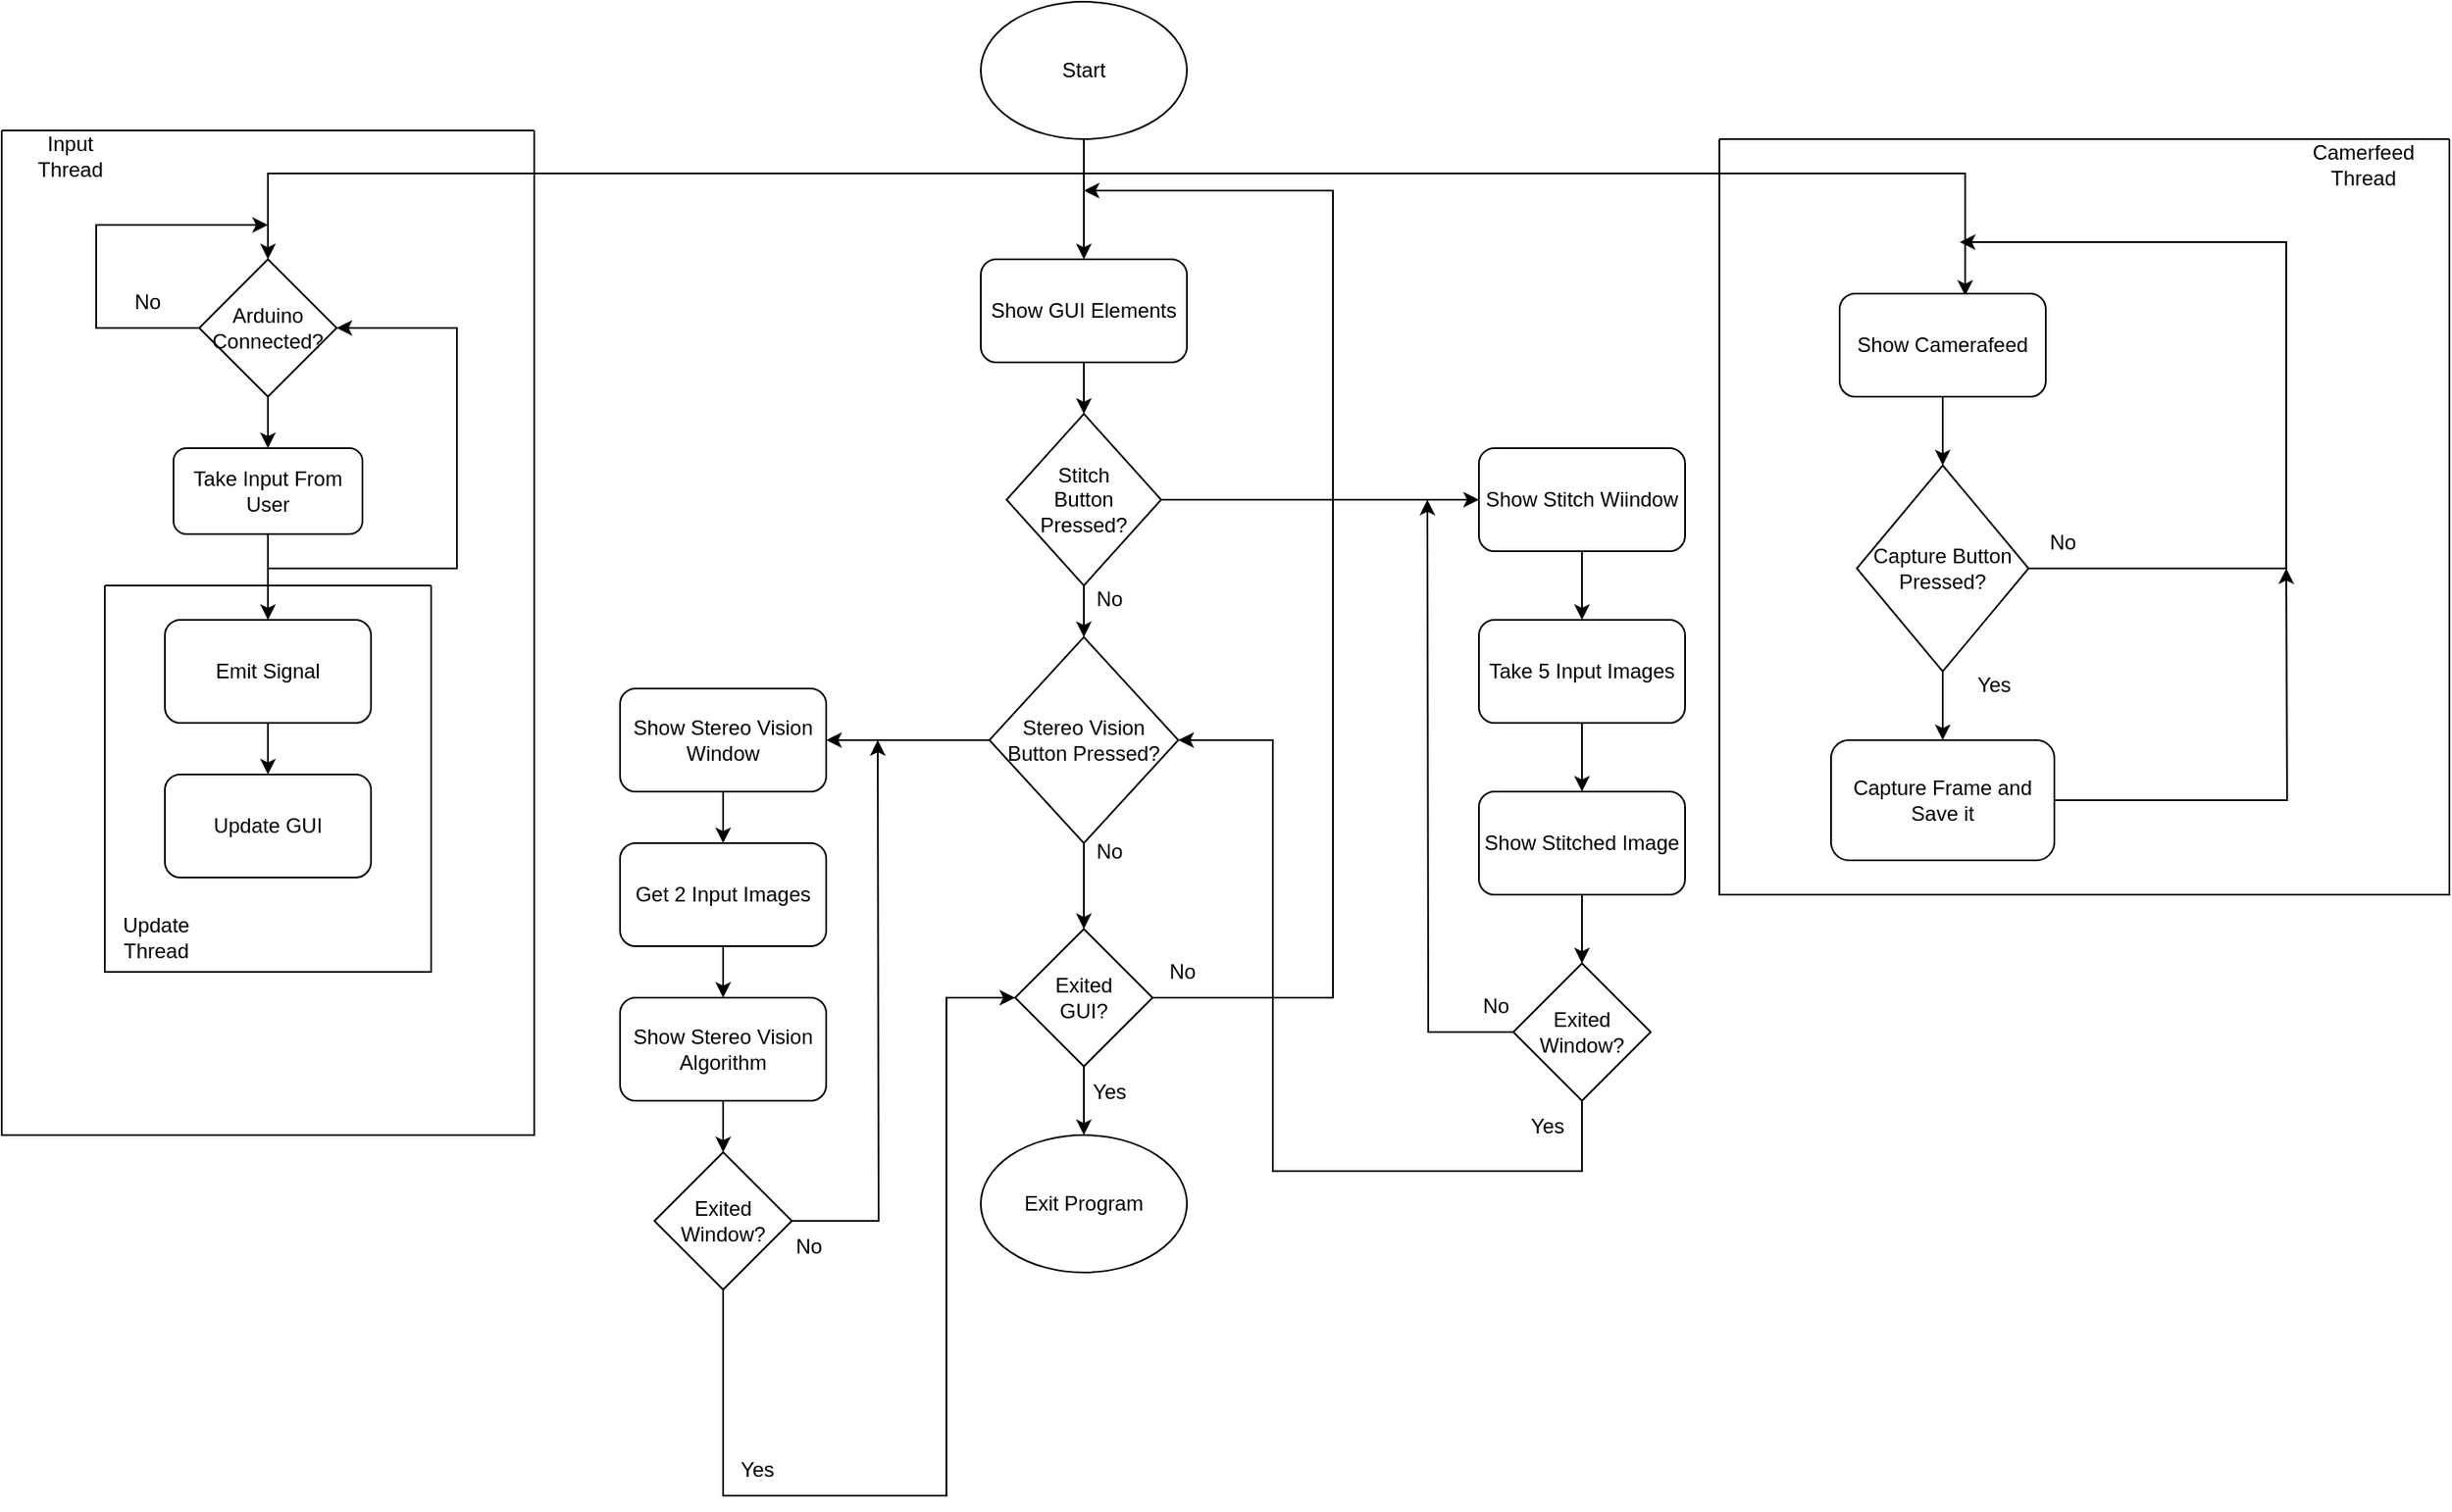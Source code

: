 <mxfile version="20.2.3" type="device"><diagram id="sXAnY7AcYdWXoNWz8g4d" name="Page-1"><mxGraphModel dx="2307" dy="1424" grid="1" gridSize="10" guides="1" tooltips="1" connect="1" arrows="1" fold="1" page="1" pageScale="1" pageWidth="850" pageHeight="1100" math="0" shadow="0"><root><mxCell id="0"/><mxCell id="1" parent="0"/><mxCell id="KbXKWgm1aVvijLXC2eJY-3" value="" style="edgeStyle=orthogonalEdgeStyle;rounded=0;orthogonalLoop=1;jettySize=auto;html=1;" edge="1" parent="1" source="KbXKWgm1aVvijLXC2eJY-1" target="KbXKWgm1aVvijLXC2eJY-2"><mxGeometry relative="1" as="geometry"/></mxCell><mxCell id="KbXKWgm1aVvijLXC2eJY-15" style="edgeStyle=orthogonalEdgeStyle;rounded=0;orthogonalLoop=1;jettySize=auto;html=1;entryX=0.5;entryY=0;entryDx=0;entryDy=0;" edge="1" parent="1" source="KbXKWgm1aVvijLXC2eJY-1" target="KbXKWgm1aVvijLXC2eJY-12"><mxGeometry relative="1" as="geometry"><mxPoint x="190" y="180" as="targetPoint"/><Array as="points"><mxPoint x="830" y="180"/><mxPoint x="355" y="180"/></Array></mxGeometry></mxCell><mxCell id="KbXKWgm1aVvijLXC2eJY-42" style="edgeStyle=orthogonalEdgeStyle;rounded=0;orthogonalLoop=1;jettySize=auto;html=1;entryX=0.609;entryY=0.02;entryDx=0;entryDy=0;entryPerimeter=0;" edge="1" parent="1" source="KbXKWgm1aVvijLXC2eJY-1" target="KbXKWgm1aVvijLXC2eJY-41"><mxGeometry relative="1" as="geometry"><Array as="points"><mxPoint x="540" y="180"/><mxPoint x="1263" y="180"/></Array></mxGeometry></mxCell><mxCell id="KbXKWgm1aVvijLXC2eJY-1" value="Start" style="ellipse;whiteSpace=wrap;html=1;" vertex="1" parent="1"><mxGeometry x="770" y="80" width="120" height="80" as="geometry"/></mxCell><mxCell id="KbXKWgm1aVvijLXC2eJY-57" value="" style="edgeStyle=orthogonalEdgeStyle;rounded=0;orthogonalLoop=1;jettySize=auto;html=1;" edge="1" parent="1" source="KbXKWgm1aVvijLXC2eJY-2" target="KbXKWgm1aVvijLXC2eJY-53"><mxGeometry relative="1" as="geometry"/></mxCell><mxCell id="KbXKWgm1aVvijLXC2eJY-2" value="Show GUI Elements" style="rounded=1;whiteSpace=wrap;html=1;" vertex="1" parent="1"><mxGeometry x="770" y="230" width="120" height="60" as="geometry"/></mxCell><mxCell id="KbXKWgm1aVvijLXC2eJY-7" style="edgeStyle=orthogonalEdgeStyle;rounded=0;orthogonalLoop=1;jettySize=auto;html=1;" edge="1" parent="1" source="KbXKWgm1aVvijLXC2eJY-4"><mxGeometry relative="1" as="geometry"><mxPoint x="830" y="190" as="targetPoint"/><Array as="points"><mxPoint x="975" y="660"/><mxPoint x="975" y="190"/></Array></mxGeometry></mxCell><mxCell id="KbXKWgm1aVvijLXC2eJY-11" value="" style="edgeStyle=orthogonalEdgeStyle;rounded=0;orthogonalLoop=1;jettySize=auto;html=1;" edge="1" parent="1" source="KbXKWgm1aVvijLXC2eJY-4" target="KbXKWgm1aVvijLXC2eJY-10"><mxGeometry relative="1" as="geometry"/></mxCell><mxCell id="KbXKWgm1aVvijLXC2eJY-4" value="Exited&lt;br&gt;GUI?" style="rhombus;whiteSpace=wrap;html=1;" vertex="1" parent="1"><mxGeometry x="790" y="620" width="80" height="80" as="geometry"/></mxCell><mxCell id="KbXKWgm1aVvijLXC2eJY-8" value="No" style="text;html=1;strokeColor=none;fillColor=none;align=center;verticalAlign=middle;whiteSpace=wrap;rounded=0;" vertex="1" parent="1"><mxGeometry x="860" y="630" width="55" height="30" as="geometry"/></mxCell><mxCell id="KbXKWgm1aVvijLXC2eJY-9" value="Yes" style="text;html=1;strokeColor=none;fillColor=none;align=center;verticalAlign=middle;whiteSpace=wrap;rounded=0;" vertex="1" parent="1"><mxGeometry x="815" y="700" width="60" height="30" as="geometry"/></mxCell><mxCell id="KbXKWgm1aVvijLXC2eJY-10" value="Exit Program&lt;br&gt;" style="ellipse;whiteSpace=wrap;html=1;" vertex="1" parent="1"><mxGeometry x="770" y="740" width="120" height="80" as="geometry"/></mxCell><mxCell id="KbXKWgm1aVvijLXC2eJY-21" style="edgeStyle=orthogonalEdgeStyle;rounded=0;orthogonalLoop=1;jettySize=auto;html=1;" edge="1" parent="1" source="KbXKWgm1aVvijLXC2eJY-12"><mxGeometry relative="1" as="geometry"><mxPoint x="355" y="210" as="targetPoint"/><Array as="points"><mxPoint x="255" y="270"/><mxPoint x="255" y="210"/></Array></mxGeometry></mxCell><mxCell id="KbXKWgm1aVvijLXC2eJY-27" value="" style="edgeStyle=orthogonalEdgeStyle;rounded=0;orthogonalLoop=1;jettySize=auto;html=1;" edge="1" parent="1" source="KbXKWgm1aVvijLXC2eJY-12" target="KbXKWgm1aVvijLXC2eJY-24"><mxGeometry relative="1" as="geometry"/></mxCell><mxCell id="KbXKWgm1aVvijLXC2eJY-12" value="Arduino Connected?" style="rhombus;whiteSpace=wrap;html=1;" vertex="1" parent="1"><mxGeometry x="315" y="230" width="80" height="80" as="geometry"/></mxCell><mxCell id="KbXKWgm1aVvijLXC2eJY-23" value="No" style="text;html=1;strokeColor=none;fillColor=none;align=center;verticalAlign=middle;whiteSpace=wrap;rounded=0;" vertex="1" parent="1"><mxGeometry x="255" y="240" width="60" height="30" as="geometry"/></mxCell><mxCell id="KbXKWgm1aVvijLXC2eJY-30" value="" style="edgeStyle=orthogonalEdgeStyle;rounded=0;orthogonalLoop=1;jettySize=auto;html=1;" edge="1" parent="1" source="KbXKWgm1aVvijLXC2eJY-24" target="KbXKWgm1aVvijLXC2eJY-25"><mxGeometry relative="1" as="geometry"/></mxCell><mxCell id="KbXKWgm1aVvijLXC2eJY-24" value="Take Input From User" style="rounded=1;whiteSpace=wrap;html=1;" vertex="1" parent="1"><mxGeometry x="300" y="340" width="110" height="50" as="geometry"/></mxCell><mxCell id="KbXKWgm1aVvijLXC2eJY-32" value="" style="edgeStyle=orthogonalEdgeStyle;rounded=0;orthogonalLoop=1;jettySize=auto;html=1;" edge="1" parent="1" source="KbXKWgm1aVvijLXC2eJY-25" target="KbXKWgm1aVvijLXC2eJY-31"><mxGeometry relative="1" as="geometry"/></mxCell><mxCell id="KbXKWgm1aVvijLXC2eJY-37" style="edgeStyle=orthogonalEdgeStyle;rounded=0;orthogonalLoop=1;jettySize=auto;html=1;entryX=1;entryY=0.5;entryDx=0;entryDy=0;" edge="1" parent="1" source="KbXKWgm1aVvijLXC2eJY-25" target="KbXKWgm1aVvijLXC2eJY-12"><mxGeometry relative="1" as="geometry"><mxPoint x="455" y="270" as="targetPoint"/><Array as="points"><mxPoint x="355" y="410"/><mxPoint x="465" y="410"/><mxPoint x="465" y="270"/></Array></mxGeometry></mxCell><mxCell id="KbXKWgm1aVvijLXC2eJY-25" value="Emit Signal" style="rounded=1;whiteSpace=wrap;html=1;" vertex="1" parent="1"><mxGeometry x="295" y="440" width="120" height="60" as="geometry"/></mxCell><mxCell id="KbXKWgm1aVvijLXC2eJY-31" value="Update GUI" style="rounded=1;whiteSpace=wrap;html=1;" vertex="1" parent="1"><mxGeometry x="295" y="530" width="120" height="60" as="geometry"/></mxCell><mxCell id="KbXKWgm1aVvijLXC2eJY-34" value="" style="swimlane;startSize=0;" vertex="1" parent="1"><mxGeometry x="200" y="155" width="310" height="585" as="geometry"><mxRectangle x="40" y="145" width="50" height="40" as="alternateBounds"/></mxGeometry></mxCell><mxCell id="KbXKWgm1aVvijLXC2eJY-35" value="" style="swimlane;startSize=0;" vertex="1" parent="KbXKWgm1aVvijLXC2eJY-34"><mxGeometry x="60" y="265" width="190" height="225" as="geometry"><mxRectangle x="60" y="265" width="50" height="40" as="alternateBounds"/></mxGeometry></mxCell><mxCell id="KbXKWgm1aVvijLXC2eJY-40" value="Update Thread" style="text;html=1;strokeColor=none;fillColor=none;align=center;verticalAlign=middle;whiteSpace=wrap;rounded=0;" vertex="1" parent="KbXKWgm1aVvijLXC2eJY-35"><mxGeometry y="190" width="60" height="30" as="geometry"/></mxCell><mxCell id="KbXKWgm1aVvijLXC2eJY-39" value="Input Thread" style="text;html=1;strokeColor=none;fillColor=none;align=center;verticalAlign=middle;whiteSpace=wrap;rounded=0;" vertex="1" parent="KbXKWgm1aVvijLXC2eJY-34"><mxGeometry x="10" width="60" height="30" as="geometry"/></mxCell><mxCell id="KbXKWgm1aVvijLXC2eJY-44" value="" style="edgeStyle=orthogonalEdgeStyle;rounded=0;orthogonalLoop=1;jettySize=auto;html=1;" edge="1" parent="1" source="KbXKWgm1aVvijLXC2eJY-41" target="KbXKWgm1aVvijLXC2eJY-43"><mxGeometry relative="1" as="geometry"/></mxCell><mxCell id="KbXKWgm1aVvijLXC2eJY-41" value="Show Camerafeed" style="rounded=1;whiteSpace=wrap;html=1;" vertex="1" parent="1"><mxGeometry x="1270" y="250" width="120" height="60" as="geometry"/></mxCell><mxCell id="KbXKWgm1aVvijLXC2eJY-45" style="edgeStyle=orthogonalEdgeStyle;rounded=0;orthogonalLoop=1;jettySize=auto;html=1;" edge="1" parent="1" source="KbXKWgm1aVvijLXC2eJY-43"><mxGeometry relative="1" as="geometry"><mxPoint x="1340" y="220" as="targetPoint"/><Array as="points"><mxPoint x="1530" y="410"/><mxPoint x="1530" y="220"/></Array></mxGeometry></mxCell><mxCell id="KbXKWgm1aVvijLXC2eJY-48" value="" style="edgeStyle=orthogonalEdgeStyle;rounded=0;orthogonalLoop=1;jettySize=auto;html=1;" edge="1" parent="1" source="KbXKWgm1aVvijLXC2eJY-43" target="KbXKWgm1aVvijLXC2eJY-47"><mxGeometry relative="1" as="geometry"/></mxCell><mxCell id="KbXKWgm1aVvijLXC2eJY-43" value="Capture Button Pressed?" style="rhombus;whiteSpace=wrap;html=1;" vertex="1" parent="1"><mxGeometry x="1280" y="350" width="100" height="120" as="geometry"/></mxCell><mxCell id="KbXKWgm1aVvijLXC2eJY-46" value="No" style="text;html=1;strokeColor=none;fillColor=none;align=center;verticalAlign=middle;whiteSpace=wrap;rounded=0;" vertex="1" parent="1"><mxGeometry x="1370" y="380" width="60" height="30" as="geometry"/></mxCell><mxCell id="KbXKWgm1aVvijLXC2eJY-50" style="edgeStyle=orthogonalEdgeStyle;rounded=0;orthogonalLoop=1;jettySize=auto;html=1;" edge="1" parent="1" source="KbXKWgm1aVvijLXC2eJY-47"><mxGeometry relative="1" as="geometry"><mxPoint x="1530" y="410" as="targetPoint"/></mxGeometry></mxCell><mxCell id="KbXKWgm1aVvijLXC2eJY-47" value="Capture Frame and Save it" style="rounded=1;whiteSpace=wrap;html=1;" vertex="1" parent="1"><mxGeometry x="1265" y="510" width="130" height="70" as="geometry"/></mxCell><mxCell id="KbXKWgm1aVvijLXC2eJY-49" value="Yes" style="text;html=1;strokeColor=none;fillColor=none;align=center;verticalAlign=middle;whiteSpace=wrap;rounded=0;" vertex="1" parent="1"><mxGeometry x="1330" y="462.5" width="60" height="30" as="geometry"/></mxCell><mxCell id="KbXKWgm1aVvijLXC2eJY-51" value="" style="swimlane;startSize=0;" vertex="1" parent="1"><mxGeometry x="1200" y="160" width="425" height="440" as="geometry"/></mxCell><mxCell id="KbXKWgm1aVvijLXC2eJY-52" value="Camerfeed&lt;br&gt;Thread" style="text;html=1;strokeColor=none;fillColor=none;align=center;verticalAlign=middle;whiteSpace=wrap;rounded=0;" vertex="1" parent="KbXKWgm1aVvijLXC2eJY-51"><mxGeometry x="345" width="60" height="30" as="geometry"/></mxCell><mxCell id="KbXKWgm1aVvijLXC2eJY-59" value="" style="edgeStyle=orthogonalEdgeStyle;rounded=0;orthogonalLoop=1;jettySize=auto;html=1;" edge="1" parent="1" source="KbXKWgm1aVvijLXC2eJY-53" target="KbXKWgm1aVvijLXC2eJY-58"><mxGeometry relative="1" as="geometry"/></mxCell><mxCell id="KbXKWgm1aVvijLXC2eJY-65" style="edgeStyle=orthogonalEdgeStyle;rounded=0;orthogonalLoop=1;jettySize=auto;html=1;entryX=0;entryY=0.5;entryDx=0;entryDy=0;" edge="1" parent="1" source="KbXKWgm1aVvijLXC2eJY-53" target="KbXKWgm1aVvijLXC2eJY-64"><mxGeometry relative="1" as="geometry"/></mxCell><mxCell id="KbXKWgm1aVvijLXC2eJY-53" value="Stitch&lt;br&gt;Button&lt;br&gt;Pressed?&lt;br&gt;" style="rhombus;whiteSpace=wrap;html=1;" vertex="1" parent="1"><mxGeometry x="785" y="320" width="90" height="100" as="geometry"/></mxCell><mxCell id="KbXKWgm1aVvijLXC2eJY-61" style="edgeStyle=orthogonalEdgeStyle;rounded=0;orthogonalLoop=1;jettySize=auto;html=1;entryX=0.5;entryY=0;entryDx=0;entryDy=0;" edge="1" parent="1" source="KbXKWgm1aVvijLXC2eJY-58" target="KbXKWgm1aVvijLXC2eJY-4"><mxGeometry relative="1" as="geometry"/></mxCell><mxCell id="KbXKWgm1aVvijLXC2eJY-77" value="" style="edgeStyle=orthogonalEdgeStyle;rounded=0;orthogonalLoop=1;jettySize=auto;html=1;" edge="1" parent="1" source="KbXKWgm1aVvijLXC2eJY-58" target="KbXKWgm1aVvijLXC2eJY-76"><mxGeometry relative="1" as="geometry"/></mxCell><mxCell id="KbXKWgm1aVvijLXC2eJY-58" value="Stereo Vision Button Pressed?" style="rhombus;whiteSpace=wrap;html=1;" vertex="1" parent="1"><mxGeometry x="775" y="450" width="110" height="120" as="geometry"/></mxCell><mxCell id="KbXKWgm1aVvijLXC2eJY-62" value="No" style="text;html=1;strokeColor=none;fillColor=none;align=center;verticalAlign=middle;whiteSpace=wrap;rounded=0;" vertex="1" parent="1"><mxGeometry x="815" y="412.5" width="60" height="30" as="geometry"/></mxCell><mxCell id="KbXKWgm1aVvijLXC2eJY-63" value="No" style="text;html=1;strokeColor=none;fillColor=none;align=center;verticalAlign=middle;whiteSpace=wrap;rounded=0;" vertex="1" parent="1"><mxGeometry x="815" y="560" width="60" height="30" as="geometry"/></mxCell><mxCell id="KbXKWgm1aVvijLXC2eJY-67" value="" style="edgeStyle=orthogonalEdgeStyle;rounded=0;orthogonalLoop=1;jettySize=auto;html=1;" edge="1" parent="1" source="KbXKWgm1aVvijLXC2eJY-64" target="KbXKWgm1aVvijLXC2eJY-66"><mxGeometry relative="1" as="geometry"/></mxCell><mxCell id="KbXKWgm1aVvijLXC2eJY-64" value="Show Stitch Wiindow" style="rounded=1;whiteSpace=wrap;html=1;" vertex="1" parent="1"><mxGeometry x="1060" y="340" width="120" height="60" as="geometry"/></mxCell><mxCell id="KbXKWgm1aVvijLXC2eJY-69" value="" style="edgeStyle=orthogonalEdgeStyle;rounded=0;orthogonalLoop=1;jettySize=auto;html=1;" edge="1" parent="1" source="KbXKWgm1aVvijLXC2eJY-66" target="KbXKWgm1aVvijLXC2eJY-68"><mxGeometry relative="1" as="geometry"/></mxCell><mxCell id="KbXKWgm1aVvijLXC2eJY-66" value="Take 5 Input Images" style="rounded=1;whiteSpace=wrap;html=1;" vertex="1" parent="1"><mxGeometry x="1060" y="440" width="120" height="60" as="geometry"/></mxCell><mxCell id="KbXKWgm1aVvijLXC2eJY-71" value="" style="edgeStyle=orthogonalEdgeStyle;rounded=0;orthogonalLoop=1;jettySize=auto;html=1;" edge="1" parent="1" source="KbXKWgm1aVvijLXC2eJY-68" target="KbXKWgm1aVvijLXC2eJY-70"><mxGeometry relative="1" as="geometry"/></mxCell><mxCell id="KbXKWgm1aVvijLXC2eJY-68" value="Show Stitched Image" style="rounded=1;whiteSpace=wrap;html=1;" vertex="1" parent="1"><mxGeometry x="1060" y="540" width="120" height="60" as="geometry"/></mxCell><mxCell id="KbXKWgm1aVvijLXC2eJY-72" style="edgeStyle=orthogonalEdgeStyle;rounded=0;orthogonalLoop=1;jettySize=auto;html=1;" edge="1" parent="1" source="KbXKWgm1aVvijLXC2eJY-70"><mxGeometry relative="1" as="geometry"><mxPoint x="1030" y="370" as="targetPoint"/></mxGeometry></mxCell><mxCell id="KbXKWgm1aVvijLXC2eJY-73" style="edgeStyle=orthogonalEdgeStyle;rounded=0;orthogonalLoop=1;jettySize=auto;html=1;entryX=1;entryY=0.5;entryDx=0;entryDy=0;" edge="1" parent="1" source="KbXKWgm1aVvijLXC2eJY-70" target="KbXKWgm1aVvijLXC2eJY-58"><mxGeometry relative="1" as="geometry"><mxPoint x="890" y="500" as="targetPoint"/><Array as="points"><mxPoint x="1120" y="761"/><mxPoint x="940" y="761"/><mxPoint x="940" y="510"/></Array></mxGeometry></mxCell><mxCell id="KbXKWgm1aVvijLXC2eJY-70" value="Exited Window?" style="rhombus;whiteSpace=wrap;html=1;" vertex="1" parent="1"><mxGeometry x="1080" y="640" width="80" height="80" as="geometry"/></mxCell><mxCell id="KbXKWgm1aVvijLXC2eJY-74" value="No" style="text;html=1;strokeColor=none;fillColor=none;align=center;verticalAlign=middle;whiteSpace=wrap;rounded=0;" vertex="1" parent="1"><mxGeometry x="1040" y="650" width="60" height="30" as="geometry"/></mxCell><mxCell id="KbXKWgm1aVvijLXC2eJY-75" value="Yes" style="text;html=1;strokeColor=none;fillColor=none;align=center;verticalAlign=middle;whiteSpace=wrap;rounded=0;" vertex="1" parent="1"><mxGeometry x="1070" y="720" width="60" height="30" as="geometry"/></mxCell><mxCell id="KbXKWgm1aVvijLXC2eJY-81" value="" style="edgeStyle=orthogonalEdgeStyle;rounded=0;orthogonalLoop=1;jettySize=auto;html=1;" edge="1" parent="1" source="KbXKWgm1aVvijLXC2eJY-76" target="KbXKWgm1aVvijLXC2eJY-78"><mxGeometry relative="1" as="geometry"/></mxCell><mxCell id="KbXKWgm1aVvijLXC2eJY-76" value="Show Stereo Vision&lt;br&gt;Window" style="rounded=1;whiteSpace=wrap;html=1;" vertex="1" parent="1"><mxGeometry x="560" y="480" width="120" height="60" as="geometry"/></mxCell><mxCell id="KbXKWgm1aVvijLXC2eJY-83" value="" style="edgeStyle=orthogonalEdgeStyle;rounded=0;orthogonalLoop=1;jettySize=auto;html=1;" edge="1" parent="1" source="KbXKWgm1aVvijLXC2eJY-78" target="KbXKWgm1aVvijLXC2eJY-82"><mxGeometry relative="1" as="geometry"/></mxCell><mxCell id="KbXKWgm1aVvijLXC2eJY-78" value="Get 2 Input Images" style="rounded=1;whiteSpace=wrap;html=1;" vertex="1" parent="1"><mxGeometry x="560" y="570" width="120" height="60" as="geometry"/></mxCell><mxCell id="KbXKWgm1aVvijLXC2eJY-85" value="" style="edgeStyle=orthogonalEdgeStyle;rounded=0;orthogonalLoop=1;jettySize=auto;html=1;" edge="1" parent="1" source="KbXKWgm1aVvijLXC2eJY-82" target="KbXKWgm1aVvijLXC2eJY-84"><mxGeometry relative="1" as="geometry"/></mxCell><mxCell id="KbXKWgm1aVvijLXC2eJY-82" value="Show Stereo Vision Algorithm" style="rounded=1;whiteSpace=wrap;html=1;" vertex="1" parent="1"><mxGeometry x="560" y="660" width="120" height="60" as="geometry"/></mxCell><mxCell id="KbXKWgm1aVvijLXC2eJY-86" style="edgeStyle=orthogonalEdgeStyle;rounded=0;orthogonalLoop=1;jettySize=auto;html=1;" edge="1" parent="1" source="KbXKWgm1aVvijLXC2eJY-84"><mxGeometry relative="1" as="geometry"><mxPoint x="710" y="510" as="targetPoint"/></mxGeometry></mxCell><mxCell id="KbXKWgm1aVvijLXC2eJY-87" style="edgeStyle=orthogonalEdgeStyle;rounded=0;orthogonalLoop=1;jettySize=auto;html=1;entryX=0;entryY=0.5;entryDx=0;entryDy=0;" edge="1" parent="1" source="KbXKWgm1aVvijLXC2eJY-84" target="KbXKWgm1aVvijLXC2eJY-4"><mxGeometry relative="1" as="geometry"><mxPoint x="760" y="660" as="targetPoint"/><Array as="points"><mxPoint x="620" y="950"/><mxPoint x="750" y="950"/><mxPoint x="750" y="660"/></Array></mxGeometry></mxCell><mxCell id="KbXKWgm1aVvijLXC2eJY-84" value="Exited&lt;br&gt;Window?" style="rhombus;whiteSpace=wrap;html=1;" vertex="1" parent="1"><mxGeometry x="580" y="750" width="80" height="80" as="geometry"/></mxCell><mxCell id="KbXKWgm1aVvijLXC2eJY-88" value="No" style="text;html=1;strokeColor=none;fillColor=none;align=center;verticalAlign=middle;whiteSpace=wrap;rounded=0;" vertex="1" parent="1"><mxGeometry x="640" y="790" width="60" height="30" as="geometry"/></mxCell><mxCell id="KbXKWgm1aVvijLXC2eJY-90" value="Yes" style="text;html=1;strokeColor=none;fillColor=none;align=center;verticalAlign=middle;whiteSpace=wrap;rounded=0;" vertex="1" parent="1"><mxGeometry x="610" y="920" width="60" height="30" as="geometry"/></mxCell></root></mxGraphModel></diagram></mxfile>
